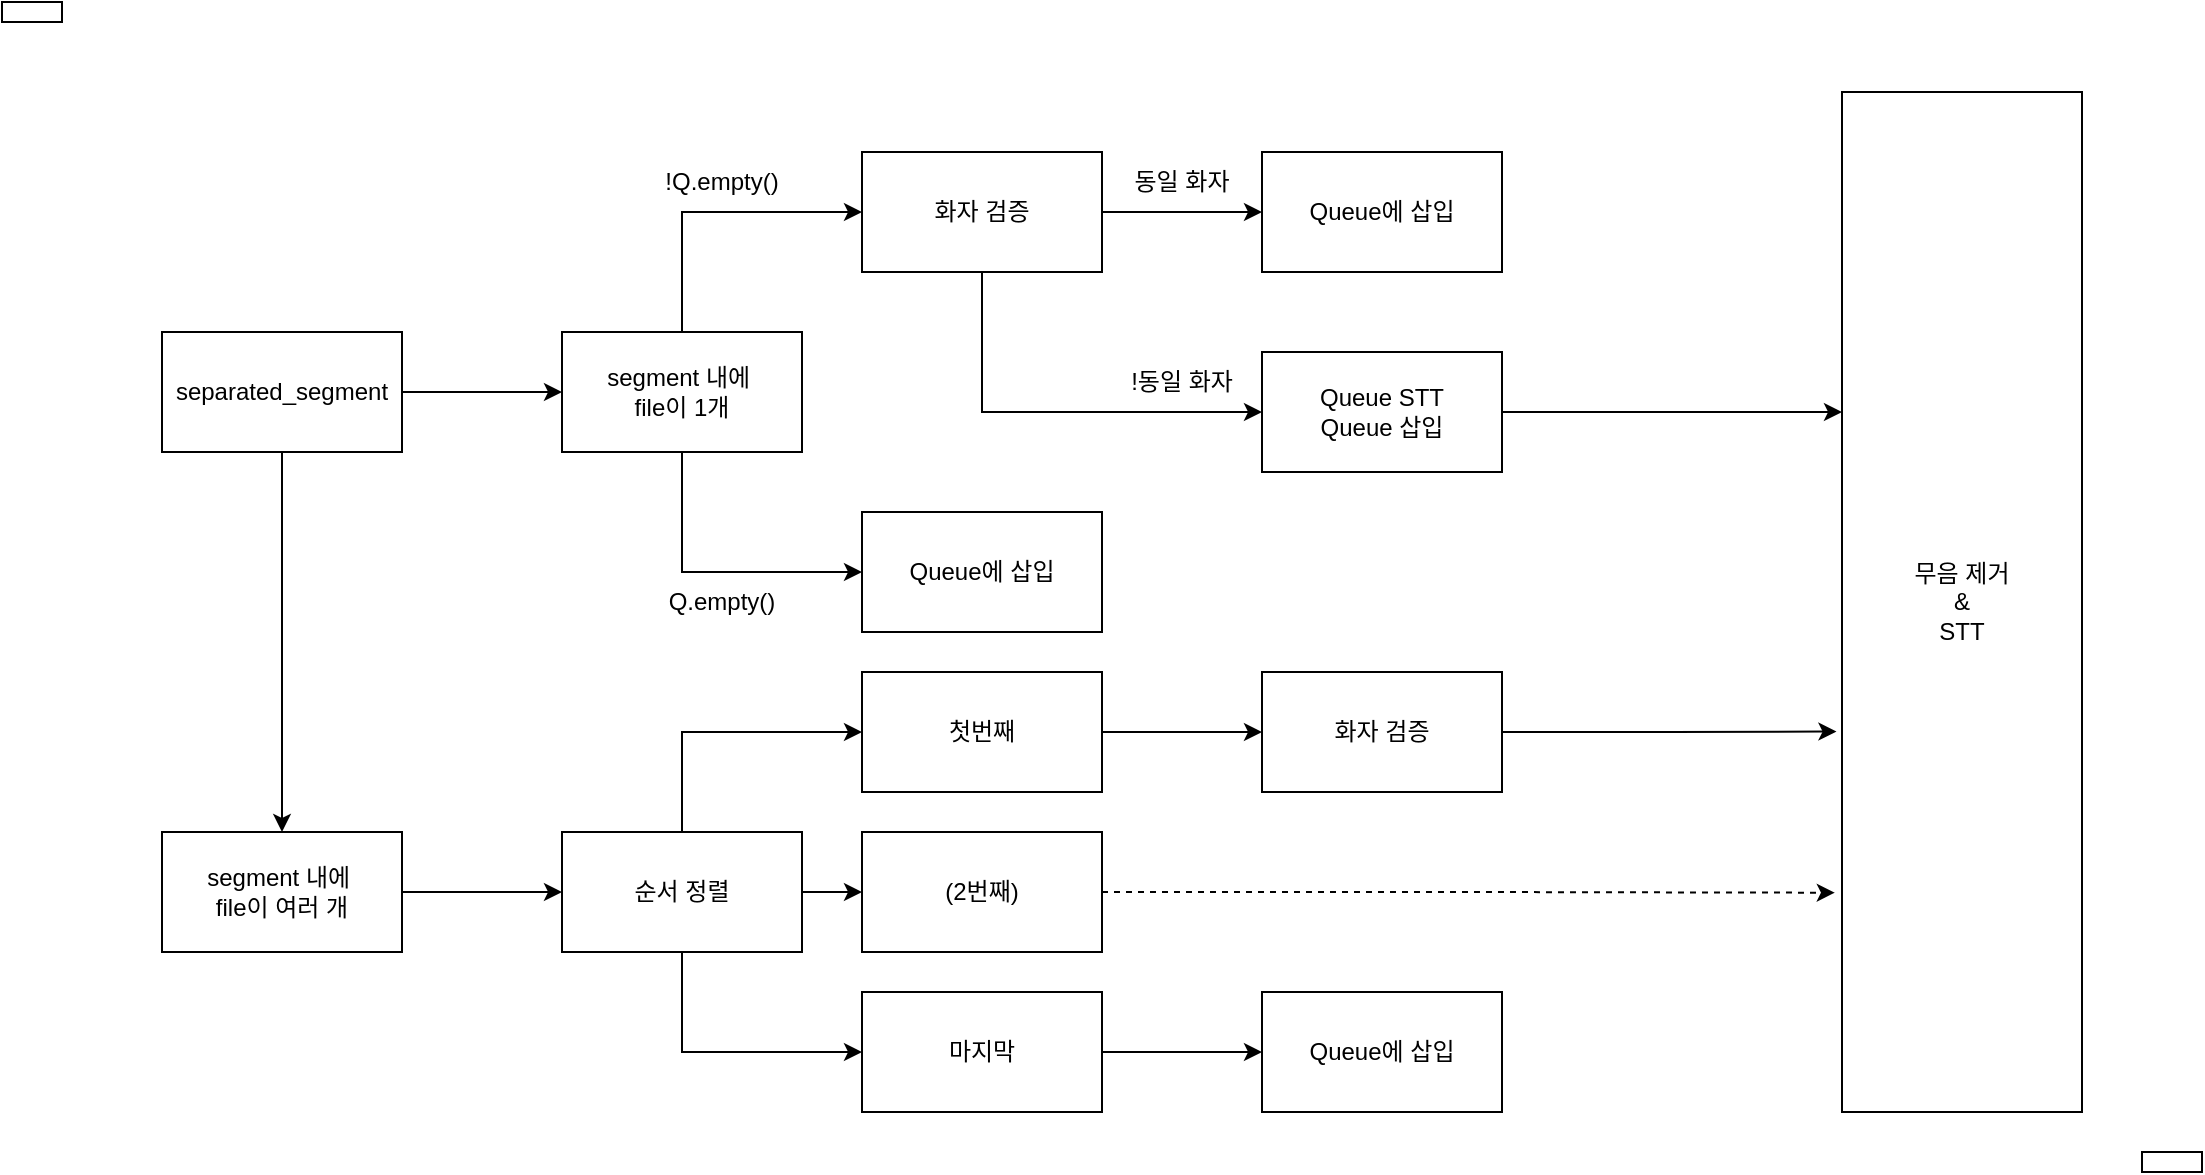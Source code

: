 <mxfile version="21.2.9" type="device">
  <diagram name="페이지-1" id="1DUUg8FGQ1boYif6UP-V">
    <mxGraphModel dx="2062" dy="646" grid="1" gridSize="10" guides="1" tooltips="1" connect="1" arrows="1" fold="1" page="1" pageScale="1" pageWidth="827" pageHeight="1169" math="0" shadow="0">
      <root>
        <mxCell id="0" />
        <mxCell id="1" parent="0" />
        <mxCell id="TDX1Om9_mr7GkMm_Q6n2-3" value="" style="edgeStyle=orthogonalEdgeStyle;rounded=0;orthogonalLoop=1;jettySize=auto;html=1;" edge="1" parent="1" source="TDX1Om9_mr7GkMm_Q6n2-1" target="TDX1Om9_mr7GkMm_Q6n2-2">
          <mxGeometry relative="1" as="geometry" />
        </mxCell>
        <mxCell id="TDX1Om9_mr7GkMm_Q6n2-5" value="" style="edgeStyle=orthogonalEdgeStyle;rounded=0;orthogonalLoop=1;jettySize=auto;html=1;" edge="1" parent="1" source="TDX1Om9_mr7GkMm_Q6n2-1" target="TDX1Om9_mr7GkMm_Q6n2-4">
          <mxGeometry relative="1" as="geometry" />
        </mxCell>
        <mxCell id="TDX1Om9_mr7GkMm_Q6n2-1" value="separated_segment" style="rounded=0;whiteSpace=wrap;html=1;" vertex="1" parent="1">
          <mxGeometry x="70" y="165" width="120" height="60" as="geometry" />
        </mxCell>
        <mxCell id="TDX1Om9_mr7GkMm_Q6n2-11" style="edgeStyle=orthogonalEdgeStyle;rounded=0;orthogonalLoop=1;jettySize=auto;html=1;exitX=0.5;exitY=0;exitDx=0;exitDy=0;entryX=0;entryY=0.5;entryDx=0;entryDy=0;" edge="1" parent="1" source="TDX1Om9_mr7GkMm_Q6n2-2" target="TDX1Om9_mr7GkMm_Q6n2-6">
          <mxGeometry relative="1" as="geometry" />
        </mxCell>
        <mxCell id="TDX1Om9_mr7GkMm_Q6n2-12" style="edgeStyle=orthogonalEdgeStyle;rounded=0;orthogonalLoop=1;jettySize=auto;html=1;entryX=0;entryY=0.5;entryDx=0;entryDy=0;" edge="1" parent="1" source="TDX1Om9_mr7GkMm_Q6n2-2" target="TDX1Om9_mr7GkMm_Q6n2-9">
          <mxGeometry relative="1" as="geometry">
            <Array as="points">
              <mxPoint x="330" y="285" />
              <mxPoint x="420" y="285" />
            </Array>
          </mxGeometry>
        </mxCell>
        <mxCell id="TDX1Om9_mr7GkMm_Q6n2-2" value="segment 내에&amp;nbsp;&lt;br&gt;file이 1개" style="whiteSpace=wrap;html=1;rounded=0;" vertex="1" parent="1">
          <mxGeometry x="270" y="165" width="120" height="60" as="geometry" />
        </mxCell>
        <mxCell id="TDX1Om9_mr7GkMm_Q6n2-19" value="" style="edgeStyle=orthogonalEdgeStyle;rounded=0;orthogonalLoop=1;jettySize=auto;html=1;" edge="1" parent="1" source="TDX1Om9_mr7GkMm_Q6n2-4" target="TDX1Om9_mr7GkMm_Q6n2-18">
          <mxGeometry relative="1" as="geometry" />
        </mxCell>
        <mxCell id="TDX1Om9_mr7GkMm_Q6n2-4" value="segment 내에&amp;nbsp;&lt;br&gt;file이 여러 개" style="whiteSpace=wrap;html=1;rounded=0;" vertex="1" parent="1">
          <mxGeometry x="70" y="415" width="120" height="60" as="geometry" />
        </mxCell>
        <mxCell id="TDX1Om9_mr7GkMm_Q6n2-14" value="" style="edgeStyle=orthogonalEdgeStyle;rounded=0;orthogonalLoop=1;jettySize=auto;html=1;" edge="1" parent="1" source="TDX1Om9_mr7GkMm_Q6n2-6" target="TDX1Om9_mr7GkMm_Q6n2-13">
          <mxGeometry relative="1" as="geometry" />
        </mxCell>
        <mxCell id="TDX1Om9_mr7GkMm_Q6n2-17" value="" style="edgeStyle=orthogonalEdgeStyle;rounded=0;orthogonalLoop=1;jettySize=auto;html=1;" edge="1" parent="1" source="TDX1Om9_mr7GkMm_Q6n2-6" target="TDX1Om9_mr7GkMm_Q6n2-16">
          <mxGeometry relative="1" as="geometry">
            <Array as="points">
              <mxPoint x="480" y="205" />
            </Array>
          </mxGeometry>
        </mxCell>
        <mxCell id="TDX1Om9_mr7GkMm_Q6n2-6" value="화자 검증" style="whiteSpace=wrap;html=1;rounded=0;" vertex="1" parent="1">
          <mxGeometry x="420" y="75" width="120" height="60" as="geometry" />
        </mxCell>
        <mxCell id="TDX1Om9_mr7GkMm_Q6n2-9" value="Queue에 삽입" style="whiteSpace=wrap;html=1;rounded=0;" vertex="1" parent="1">
          <mxGeometry x="420" y="255" width="120" height="60" as="geometry" />
        </mxCell>
        <mxCell id="TDX1Om9_mr7GkMm_Q6n2-13" value="Queue에 삽입" style="whiteSpace=wrap;html=1;rounded=0;" vertex="1" parent="1">
          <mxGeometry x="620" y="75" width="120" height="60" as="geometry" />
        </mxCell>
        <mxCell id="TDX1Om9_mr7GkMm_Q6n2-31" value="" style="edgeStyle=orthogonalEdgeStyle;rounded=0;orthogonalLoop=1;jettySize=auto;html=1;" edge="1" parent="1" source="TDX1Om9_mr7GkMm_Q6n2-16" target="TDX1Om9_mr7GkMm_Q6n2-30">
          <mxGeometry relative="1" as="geometry">
            <Array as="points">
              <mxPoint x="870" y="205" />
              <mxPoint x="870" y="205" />
            </Array>
          </mxGeometry>
        </mxCell>
        <mxCell id="TDX1Om9_mr7GkMm_Q6n2-16" value="Queue STT&lt;br&gt;Queue 삽입" style="whiteSpace=wrap;html=1;rounded=0;" vertex="1" parent="1">
          <mxGeometry x="620" y="175" width="120" height="60" as="geometry" />
        </mxCell>
        <mxCell id="TDX1Om9_mr7GkMm_Q6n2-21" value="" style="edgeStyle=orthogonalEdgeStyle;rounded=0;orthogonalLoop=1;jettySize=auto;html=1;" edge="1" parent="1" source="TDX1Om9_mr7GkMm_Q6n2-18" target="TDX1Om9_mr7GkMm_Q6n2-20">
          <mxGeometry relative="1" as="geometry" />
        </mxCell>
        <mxCell id="TDX1Om9_mr7GkMm_Q6n2-23" value="" style="edgeStyle=orthogonalEdgeStyle;rounded=0;orthogonalLoop=1;jettySize=auto;html=1;" edge="1" parent="1" source="TDX1Om9_mr7GkMm_Q6n2-18" target="TDX1Om9_mr7GkMm_Q6n2-22">
          <mxGeometry relative="1" as="geometry">
            <Array as="points">
              <mxPoint x="330" y="365" />
            </Array>
          </mxGeometry>
        </mxCell>
        <mxCell id="TDX1Om9_mr7GkMm_Q6n2-25" value="" style="edgeStyle=orthogonalEdgeStyle;rounded=0;orthogonalLoop=1;jettySize=auto;html=1;" edge="1" parent="1" source="TDX1Om9_mr7GkMm_Q6n2-18" target="TDX1Om9_mr7GkMm_Q6n2-24">
          <mxGeometry relative="1" as="geometry">
            <Array as="points">
              <mxPoint x="330" y="525" />
            </Array>
          </mxGeometry>
        </mxCell>
        <mxCell id="TDX1Om9_mr7GkMm_Q6n2-18" value="순서 정렬" style="whiteSpace=wrap;html=1;rounded=0;" vertex="1" parent="1">
          <mxGeometry x="270" y="415" width="120" height="60" as="geometry" />
        </mxCell>
        <mxCell id="TDX1Om9_mr7GkMm_Q6n2-33" style="edgeStyle=orthogonalEdgeStyle;rounded=0;orthogonalLoop=1;jettySize=auto;html=1;entryX=-0.03;entryY=0.785;entryDx=0;entryDy=0;entryPerimeter=0;dashed=1;" edge="1" parent="1" source="TDX1Om9_mr7GkMm_Q6n2-20" target="TDX1Om9_mr7GkMm_Q6n2-30">
          <mxGeometry relative="1" as="geometry" />
        </mxCell>
        <mxCell id="TDX1Om9_mr7GkMm_Q6n2-20" value="(2번째)" style="whiteSpace=wrap;html=1;rounded=0;" vertex="1" parent="1">
          <mxGeometry x="420" y="415" width="120" height="60" as="geometry" />
        </mxCell>
        <mxCell id="TDX1Om9_mr7GkMm_Q6n2-27" value="" style="edgeStyle=orthogonalEdgeStyle;rounded=0;orthogonalLoop=1;jettySize=auto;html=1;" edge="1" parent="1" source="TDX1Om9_mr7GkMm_Q6n2-22" target="TDX1Om9_mr7GkMm_Q6n2-26">
          <mxGeometry relative="1" as="geometry" />
        </mxCell>
        <mxCell id="TDX1Om9_mr7GkMm_Q6n2-22" value="첫번째" style="whiteSpace=wrap;html=1;rounded=0;" vertex="1" parent="1">
          <mxGeometry x="420" y="335" width="120" height="60" as="geometry" />
        </mxCell>
        <mxCell id="TDX1Om9_mr7GkMm_Q6n2-29" value="" style="edgeStyle=orthogonalEdgeStyle;rounded=0;orthogonalLoop=1;jettySize=auto;html=1;" edge="1" parent="1" source="TDX1Om9_mr7GkMm_Q6n2-24" target="TDX1Om9_mr7GkMm_Q6n2-28">
          <mxGeometry relative="1" as="geometry" />
        </mxCell>
        <mxCell id="TDX1Om9_mr7GkMm_Q6n2-24" value="마지막" style="whiteSpace=wrap;html=1;rounded=0;" vertex="1" parent="1">
          <mxGeometry x="420" y="495" width="120" height="60" as="geometry" />
        </mxCell>
        <mxCell id="TDX1Om9_mr7GkMm_Q6n2-32" style="edgeStyle=orthogonalEdgeStyle;rounded=0;orthogonalLoop=1;jettySize=auto;html=1;entryX=-0.023;entryY=0.627;entryDx=0;entryDy=0;entryPerimeter=0;" edge="1" parent="1" source="TDX1Om9_mr7GkMm_Q6n2-26" target="TDX1Om9_mr7GkMm_Q6n2-30">
          <mxGeometry relative="1" as="geometry" />
        </mxCell>
        <mxCell id="TDX1Om9_mr7GkMm_Q6n2-26" value="화자 검증" style="whiteSpace=wrap;html=1;rounded=0;" vertex="1" parent="1">
          <mxGeometry x="620" y="335" width="120" height="60" as="geometry" />
        </mxCell>
        <mxCell id="TDX1Om9_mr7GkMm_Q6n2-28" value="Queue에 삽입" style="whiteSpace=wrap;html=1;rounded=0;" vertex="1" parent="1">
          <mxGeometry x="620" y="495" width="120" height="60" as="geometry" />
        </mxCell>
        <mxCell id="TDX1Om9_mr7GkMm_Q6n2-30" value="무음 제거&lt;br&gt;&amp;amp;&lt;br&gt;STT" style="whiteSpace=wrap;html=1;rounded=0;" vertex="1" parent="1">
          <mxGeometry x="910" y="45" width="120" height="510" as="geometry" />
        </mxCell>
        <mxCell id="TDX1Om9_mr7GkMm_Q6n2-34" value="!Q.empty()" style="text;html=1;strokeColor=none;fillColor=none;align=center;verticalAlign=middle;whiteSpace=wrap;rounded=0;" vertex="1" parent="1">
          <mxGeometry x="320" y="75" width="60" height="30" as="geometry" />
        </mxCell>
        <mxCell id="TDX1Om9_mr7GkMm_Q6n2-35" value="Q.empty()" style="text;html=1;strokeColor=none;fillColor=none;align=center;verticalAlign=middle;whiteSpace=wrap;rounded=0;" vertex="1" parent="1">
          <mxGeometry x="320" y="285" width="60" height="30" as="geometry" />
        </mxCell>
        <mxCell id="TDX1Om9_mr7GkMm_Q6n2-36" value="동일 화자" style="text;html=1;strokeColor=none;fillColor=none;align=center;verticalAlign=middle;whiteSpace=wrap;rounded=0;" vertex="1" parent="1">
          <mxGeometry x="550" y="75" width="60" height="30" as="geometry" />
        </mxCell>
        <mxCell id="TDX1Om9_mr7GkMm_Q6n2-37" value="!동일 화자" style="text;html=1;strokeColor=none;fillColor=none;align=center;verticalAlign=middle;whiteSpace=wrap;rounded=0;" vertex="1" parent="1">
          <mxGeometry x="550" y="175" width="60" height="30" as="geometry" />
        </mxCell>
        <mxCell id="TDX1Om9_mr7GkMm_Q6n2-38" value="" style="rounded=0;whiteSpace=wrap;html=1;" vertex="1" parent="1">
          <mxGeometry x="-10" width="30" height="10" as="geometry" />
        </mxCell>
        <mxCell id="TDX1Om9_mr7GkMm_Q6n2-39" value="" style="rounded=0;whiteSpace=wrap;html=1;" vertex="1" parent="1">
          <mxGeometry x="1060" y="575" width="30" height="10" as="geometry" />
        </mxCell>
      </root>
    </mxGraphModel>
  </diagram>
</mxfile>
